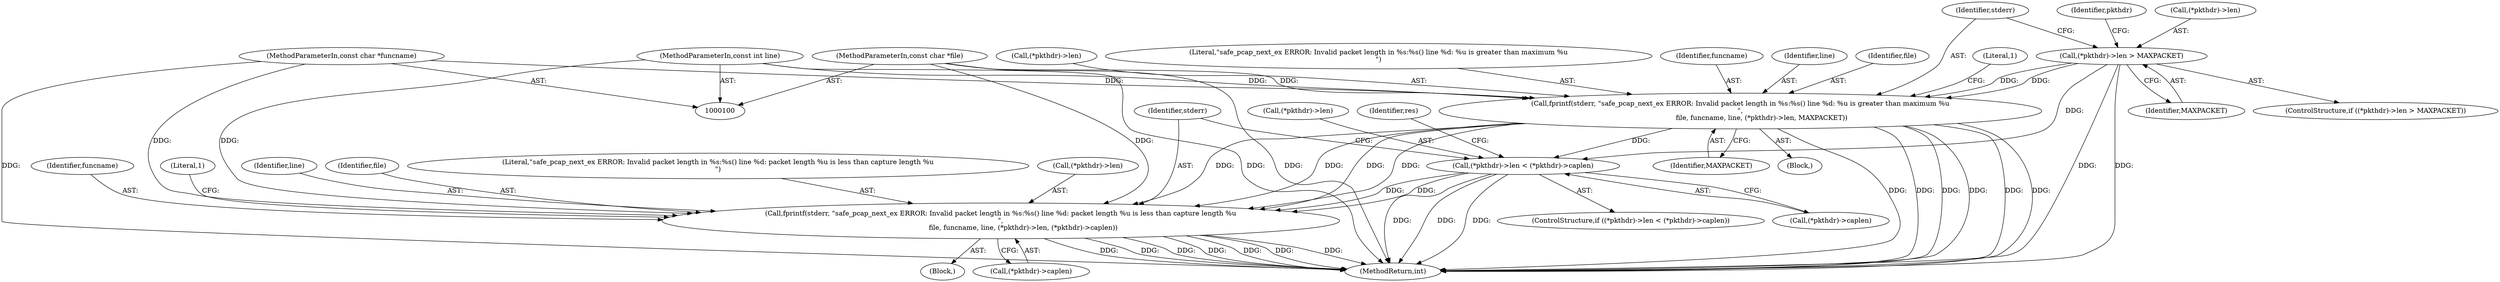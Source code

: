 digraph "1_tcpreplay_6b830a1640ca20528032c89a4fdd8291a4d2d8b2_0@API" {
"1000130" [label="(Call,fprintf(stderr, \"safe_pcap_next_ex ERROR: Invalid packet length in %s:%s() line %d: %u is greater than maximum %u\n\",\n                    file, funcname, line, (*pkthdr)->len, MAXPACKET))"];
"1000106" [label="(MethodParameterIn,const char *file)"];
"1000104" [label="(MethodParameterIn,const char *funcname)"];
"1000105" [label="(MethodParameterIn,const int line)"];
"1000123" [label="(Call,(*pkthdr)->len > MAXPACKET)"];
"1000145" [label="(Call,(*pkthdr)->len < (*pkthdr)->caplen)"];
"1000155" [label="(Call,fprintf(stderr, \"safe_pcap_next_ex ERROR: Invalid packet length in %s:%s() line %d: packet length %u is less than capture length %u\n\",\n                     file, funcname, line, (*pkthdr)->len, (*pkthdr)->caplen))"];
"1000131" [label="(Identifier,stderr)"];
"1000123" [label="(Call,(*pkthdr)->len > MAXPACKET)"];
"1000145" [label="(Call,(*pkthdr)->len < (*pkthdr)->caplen)"];
"1000173" [label="(Identifier,res)"];
"1000159" [label="(Identifier,funcname)"];
"1000104" [label="(MethodParameterIn,const char *funcname)"];
"1000143" [label="(Literal,1)"];
"1000155" [label="(Call,fprintf(stderr, \"safe_pcap_next_ex ERROR: Invalid packet length in %s:%s() line %d: packet length %u is less than capture length %u\n\",\n                     file, funcname, line, (*pkthdr)->len, (*pkthdr)->caplen))"];
"1000150" [label="(Call,(*pkthdr)->caplen)"];
"1000106" [label="(MethodParameterIn,const char *file)"];
"1000174" [label="(MethodReturn,int)"];
"1000156" [label="(Identifier,stderr)"];
"1000140" [label="(Identifier,MAXPACKET)"];
"1000130" [label="(Call,fprintf(stderr, \"safe_pcap_next_ex ERROR: Invalid packet length in %s:%s() line %d: %u is greater than maximum %u\n\",\n                    file, funcname, line, (*pkthdr)->len, MAXPACKET))"];
"1000171" [label="(Literal,1)"];
"1000136" [label="(Call,(*pkthdr)->len)"];
"1000132" [label="(Literal,\"safe_pcap_next_ex ERROR: Invalid packet length in %s:%s() line %d: %u is greater than maximum %u\n\")"];
"1000160" [label="(Identifier,line)"];
"1000165" [label="(Call,(*pkthdr)->caplen)"];
"1000134" [label="(Identifier,funcname)"];
"1000128" [label="(Identifier,MAXPACKET)"];
"1000135" [label="(Identifier,line)"];
"1000158" [label="(Identifier,file)"];
"1000154" [label="(Block,)"];
"1000122" [label="(ControlStructure,if ((*pkthdr)->len > MAXPACKET))"];
"1000105" [label="(MethodParameterIn,const int line)"];
"1000157" [label="(Literal,\"safe_pcap_next_ex ERROR: Invalid packet length in %s:%s() line %d: packet length %u is less than capture length %u\n\")"];
"1000133" [label="(Identifier,file)"];
"1000144" [label="(ControlStructure,if ((*pkthdr)->len < (*pkthdr)->caplen))"];
"1000146" [label="(Call,(*pkthdr)->len)"];
"1000161" [label="(Call,(*pkthdr)->len)"];
"1000148" [label="(Identifier,pkthdr)"];
"1000129" [label="(Block,)"];
"1000124" [label="(Call,(*pkthdr)->len)"];
"1000130" -> "1000129"  [label="AST: "];
"1000130" -> "1000140"  [label="CFG: "];
"1000131" -> "1000130"  [label="AST: "];
"1000132" -> "1000130"  [label="AST: "];
"1000133" -> "1000130"  [label="AST: "];
"1000134" -> "1000130"  [label="AST: "];
"1000135" -> "1000130"  [label="AST: "];
"1000136" -> "1000130"  [label="AST: "];
"1000140" -> "1000130"  [label="AST: "];
"1000143" -> "1000130"  [label="CFG: "];
"1000130" -> "1000174"  [label="DDG: "];
"1000130" -> "1000174"  [label="DDG: "];
"1000130" -> "1000174"  [label="DDG: "];
"1000130" -> "1000174"  [label="DDG: "];
"1000130" -> "1000174"  [label="DDG: "];
"1000130" -> "1000174"  [label="DDG: "];
"1000106" -> "1000130"  [label="DDG: "];
"1000104" -> "1000130"  [label="DDG: "];
"1000105" -> "1000130"  [label="DDG: "];
"1000123" -> "1000130"  [label="DDG: "];
"1000123" -> "1000130"  [label="DDG: "];
"1000130" -> "1000145"  [label="DDG: "];
"1000130" -> "1000155"  [label="DDG: "];
"1000130" -> "1000155"  [label="DDG: "];
"1000130" -> "1000155"  [label="DDG: "];
"1000130" -> "1000155"  [label="DDG: "];
"1000106" -> "1000100"  [label="AST: "];
"1000106" -> "1000174"  [label="DDG: "];
"1000106" -> "1000155"  [label="DDG: "];
"1000104" -> "1000100"  [label="AST: "];
"1000104" -> "1000174"  [label="DDG: "];
"1000104" -> "1000155"  [label="DDG: "];
"1000105" -> "1000100"  [label="AST: "];
"1000105" -> "1000174"  [label="DDG: "];
"1000105" -> "1000155"  [label="DDG: "];
"1000123" -> "1000122"  [label="AST: "];
"1000123" -> "1000128"  [label="CFG: "];
"1000124" -> "1000123"  [label="AST: "];
"1000128" -> "1000123"  [label="AST: "];
"1000131" -> "1000123"  [label="CFG: "];
"1000148" -> "1000123"  [label="CFG: "];
"1000123" -> "1000174"  [label="DDG: "];
"1000123" -> "1000174"  [label="DDG: "];
"1000123" -> "1000145"  [label="DDG: "];
"1000145" -> "1000144"  [label="AST: "];
"1000145" -> "1000150"  [label="CFG: "];
"1000146" -> "1000145"  [label="AST: "];
"1000150" -> "1000145"  [label="AST: "];
"1000156" -> "1000145"  [label="CFG: "];
"1000173" -> "1000145"  [label="CFG: "];
"1000145" -> "1000174"  [label="DDG: "];
"1000145" -> "1000174"  [label="DDG: "];
"1000145" -> "1000174"  [label="DDG: "];
"1000145" -> "1000155"  [label="DDG: "];
"1000145" -> "1000155"  [label="DDG: "];
"1000155" -> "1000154"  [label="AST: "];
"1000155" -> "1000165"  [label="CFG: "];
"1000156" -> "1000155"  [label="AST: "];
"1000157" -> "1000155"  [label="AST: "];
"1000158" -> "1000155"  [label="AST: "];
"1000159" -> "1000155"  [label="AST: "];
"1000160" -> "1000155"  [label="AST: "];
"1000161" -> "1000155"  [label="AST: "];
"1000165" -> "1000155"  [label="AST: "];
"1000171" -> "1000155"  [label="CFG: "];
"1000155" -> "1000174"  [label="DDG: "];
"1000155" -> "1000174"  [label="DDG: "];
"1000155" -> "1000174"  [label="DDG: "];
"1000155" -> "1000174"  [label="DDG: "];
"1000155" -> "1000174"  [label="DDG: "];
"1000155" -> "1000174"  [label="DDG: "];
"1000155" -> "1000174"  [label="DDG: "];
}
